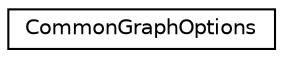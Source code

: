 digraph "Graphical Class Hierarchy"
{
 // LATEX_PDF_SIZE
  edge [fontname="Helvetica",fontsize="10",labelfontname="Helvetica",labelfontsize="10"];
  node [fontname="Helvetica",fontsize="10",shape=record];
  rankdir="LR";
  Node0 [label="CommonGraphOptions",height=0.2,width=0.4,color="black", fillcolor="white", style="filled",URL="$classarm__compute_1_1utils_1_1_common_graph_options.xhtml",tooltip="Common command line options used to configure the graph examples."];
}
